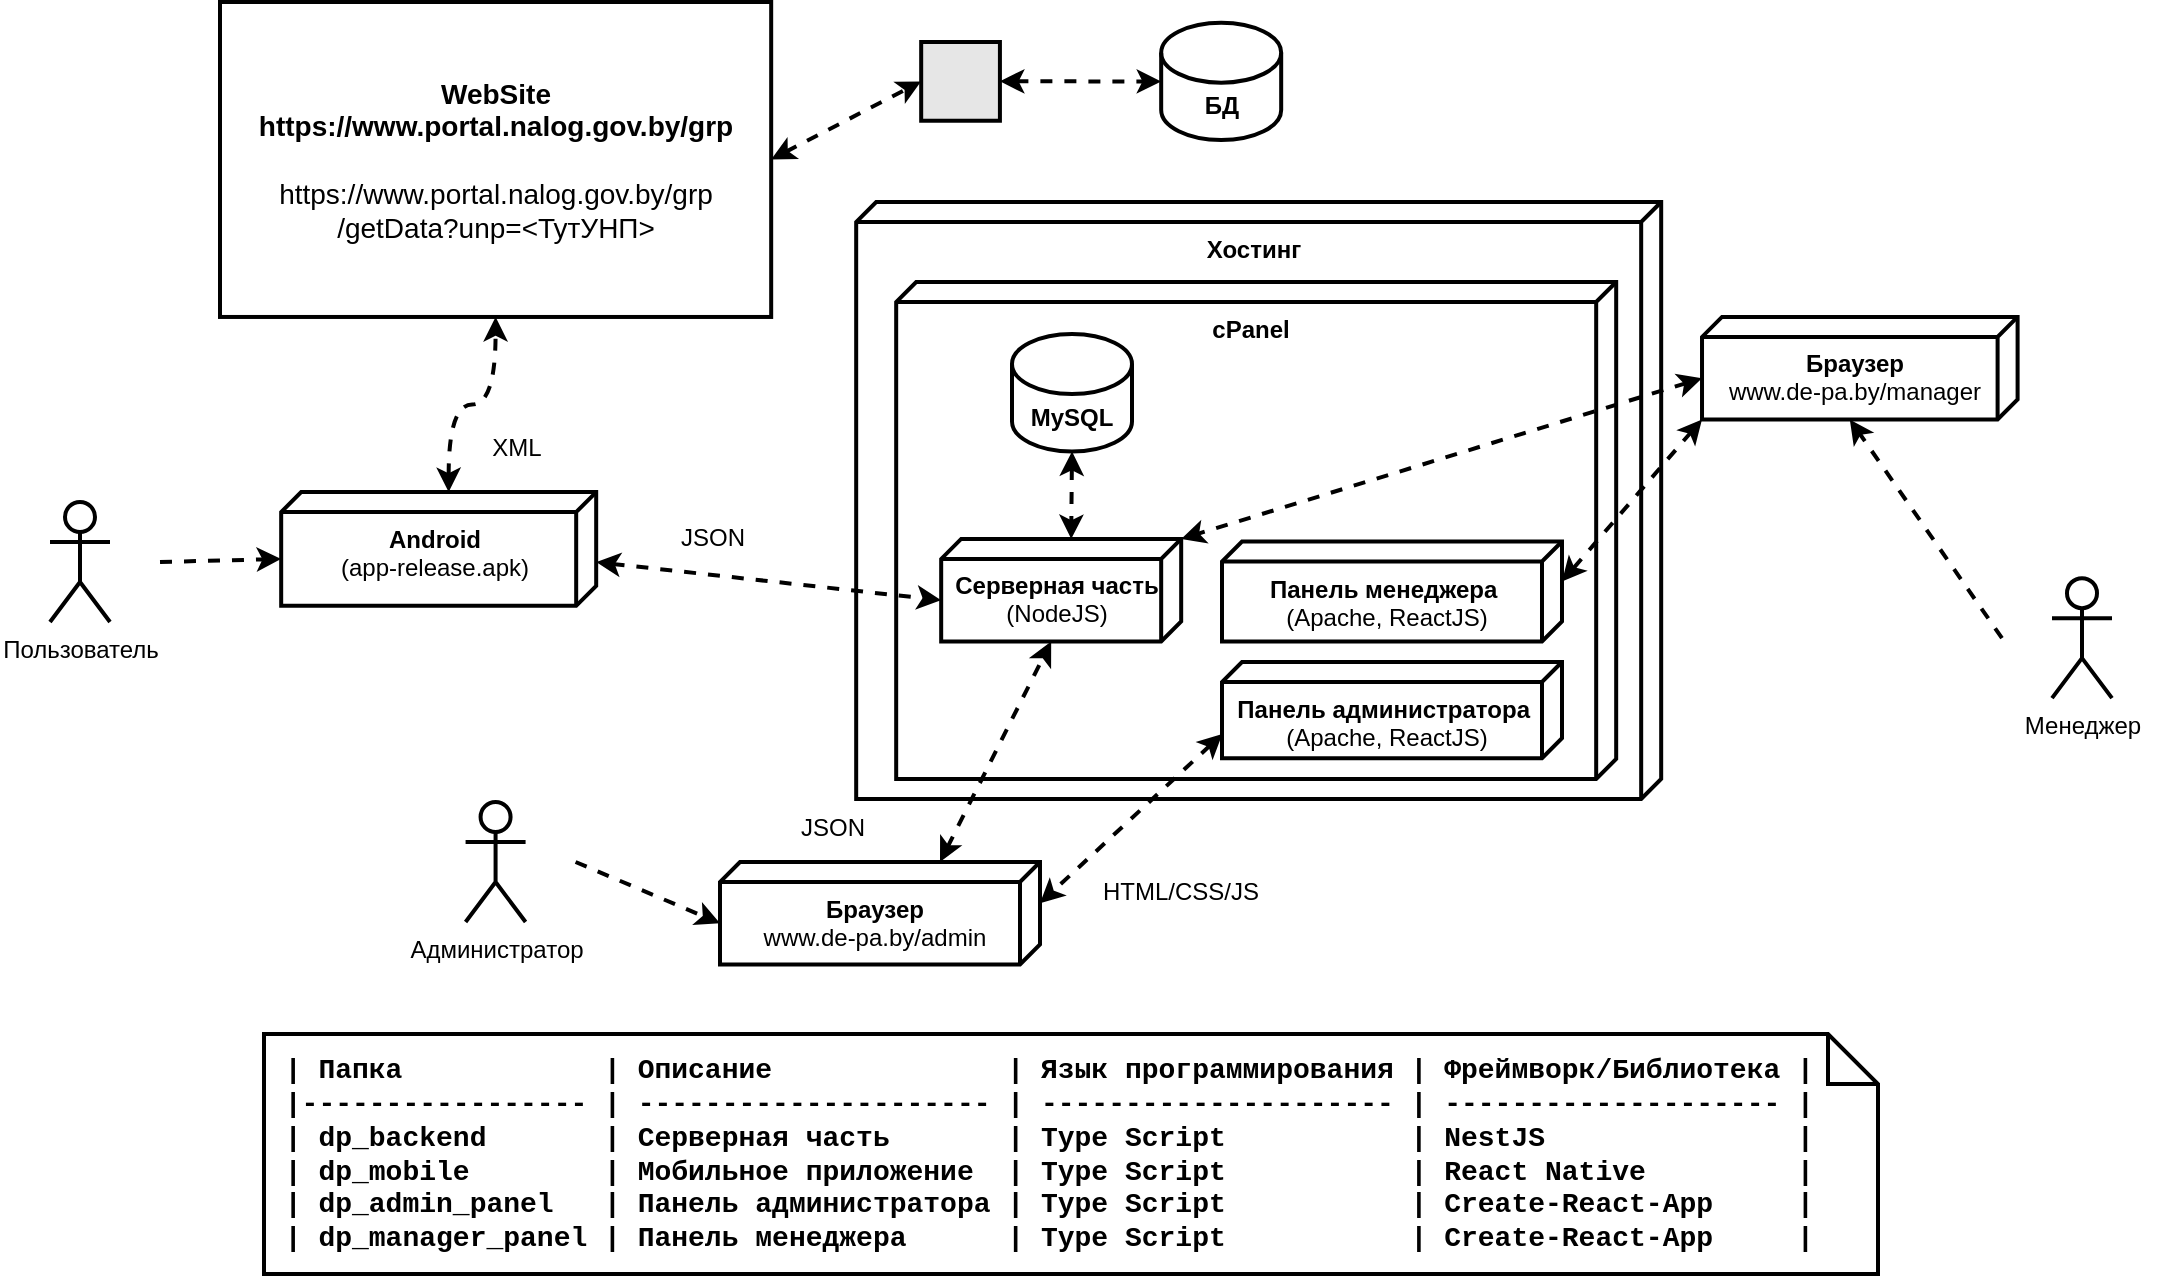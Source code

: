 <mxfile version="21.2.8" type="device">
  <diagram name="Page-1" id="FxitBaApEOWrgbqJlyL4">
    <mxGraphModel dx="1036" dy="555" grid="1" gridSize="10" guides="1" tooltips="1" connect="1" arrows="1" fold="1" page="1" pageScale="1" pageWidth="1169" pageHeight="827" math="0" shadow="0">
      <root>
        <mxCell id="0" />
        <mxCell id="1" parent="0" />
        <mxCell id="hIB5LNgimCdA9HKy_4q2-3" style="rounded=0;orthogonalLoop=1;jettySize=auto;html=1;exitX=1;exitY=0.5;exitDx=0;exitDy=0;entryX=0;entryY=0.5;entryDx=0;entryDy=0;startArrow=classic;startFill=1;dashed=1;strokeWidth=2;" parent="1" source="hIB5LNgimCdA9HKy_4q2-5" target="hIB5LNgimCdA9HKy_4q2-6" edge="1">
          <mxGeometry relative="1" as="geometry" />
        </mxCell>
        <mxCell id="hIB5LNgimCdA9HKy_4q2-5" value="&lt;b style=&quot;font-size: 14px;&quot;&gt;WebSite&lt;br&gt;&lt;/b&gt;&lt;b style=&quot;border-color: var(--border-color); font-size: 14px;&quot;&gt;https://www.portal.nalog.gov.by/grp&lt;/b&gt;&lt;b style=&quot;font-size: 14px;&quot;&gt;&lt;br&gt;&lt;/b&gt;&lt;br style=&quot;font-size: 14px;&quot;&gt;https://www.portal.nalog.gov.by/grp&lt;br style=&quot;font-size: 14px;&quot;&gt;/getData?unp=&amp;lt;ТутУНП&amp;gt;" style="rounded=0;whiteSpace=wrap;html=1;fontSize=14;strokeWidth=2;" parent="1" vertex="1">
          <mxGeometry x="159.0" y="114" width="275.59" height="157.48" as="geometry" />
        </mxCell>
        <mxCell id="hIB5LNgimCdA9HKy_4q2-60" style="edgeStyle=orthogonalEdgeStyle;rounded=0;orthogonalLoop=1;jettySize=auto;html=1;exitX=1;exitY=0.5;exitDx=0;exitDy=0;entryX=0;entryY=0.5;entryDx=0;entryDy=0;entryPerimeter=0;strokeWidth=2;dashed=1;startArrow=classic;startFill=1;" parent="1" source="hIB5LNgimCdA9HKy_4q2-6" target="hIB5LNgimCdA9HKy_4q2-59" edge="1">
          <mxGeometry relative="1" as="geometry" />
        </mxCell>
        <mxCell id="hIB5LNgimCdA9HKy_4q2-6" value="" style="rounded=0;whiteSpace=wrap;html=1;fillColor=#E6E6E6;fontSize=14;strokeWidth=2;" parent="1" vertex="1">
          <mxGeometry x="509.59" y="134" width="39.37" height="39.37" as="geometry" />
        </mxCell>
        <mxCell id="Vl5Nl2U0Ym83cMFsmwOf-1" style="rounded=0;orthogonalLoop=1;jettySize=auto;html=1;exitX=1;exitY=0.5;exitDx=0;exitDy=0;entryX=0;entryY=0;entryDx=33.445;entryDy=157.5;entryPerimeter=0;strokeWidth=2;dashed=1;" parent="1" source="hIB5LNgimCdA9HKy_4q2-9" target="hIB5LNgimCdA9HKy_4q2-29" edge="1">
          <mxGeometry relative="1" as="geometry" />
        </mxCell>
        <mxCell id="hIB5LNgimCdA9HKy_4q2-9" value="" style="rounded=0;whiteSpace=wrap;html=1;fillColor=none;strokeColor=none;" parent="1" vertex="1">
          <mxGeometry x="49" y="334" width="80" height="120" as="geometry" />
        </mxCell>
        <mxCell id="hIB5LNgimCdA9HKy_4q2-10" value="&lt;b&gt;Хостинг&lt;/b&gt;" style="verticalAlign=top;align=center;shape=cube;size=10;direction=south;html=1;boundedLbl=1;spacingLeft=5;whiteSpace=wrap;strokeWidth=2;" parent="1" vertex="1">
          <mxGeometry x="477.09" y="214" width="402.5" height="298.48" as="geometry" />
        </mxCell>
        <mxCell id="hIB5LNgimCdA9HKy_4q2-12" value="&lt;b&gt;cPanel&lt;/b&gt;" style="verticalAlign=top;align=center;shape=cube;size=10;direction=south;fontStyle=0;html=1;boundedLbl=1;spacingLeft=5;whiteSpace=wrap;strokeWidth=2;" parent="1" vertex="1">
          <mxGeometry x="497.09" y="254" width="360" height="248.48" as="geometry" />
        </mxCell>
        <mxCell id="hIB5LNgimCdA9HKy_4q2-15" value="&lt;b&gt;Серверная часть&lt;/b&gt;&lt;br&gt;(NodeJS)&lt;br&gt;" style="verticalAlign=top;align=center;shape=cube;size=10;direction=south;html=1;boundedLbl=1;spacingLeft=5;whiteSpace=wrap;strokeWidth=2;" parent="1" vertex="1">
          <mxGeometry x="519.59" y="382.48" width="120" height="51.26" as="geometry" />
        </mxCell>
        <mxCell id="7-XOzqe8eWKMpxP6fuZY-2" style="rounded=0;orthogonalLoop=1;jettySize=auto;html=1;exitX=0.5;exitY=1;exitDx=0;exitDy=0;exitPerimeter=0;entryX=0;entryY=0;entryDx=0;entryDy=55;entryPerimeter=0;dashed=1;startArrow=classic;startFill=1;strokeWidth=2;" parent="1" source="hIB5LNgimCdA9HKy_4q2-21" target="hIB5LNgimCdA9HKy_4q2-15" edge="1">
          <mxGeometry relative="1" as="geometry" />
        </mxCell>
        <mxCell id="hIB5LNgimCdA9HKy_4q2-21" value="MySQL" style="shape=cylinder3;whiteSpace=wrap;html=1;boundedLbl=1;backgroundOutline=1;size=15;strokeWidth=2;fontStyle=1" parent="1" vertex="1">
          <mxGeometry x="555" y="280" width="60" height="58.74" as="geometry" />
        </mxCell>
        <mxCell id="hIB5LNgimCdA9HKy_4q2-27" value="Пользователь" style="shape=umlActor;verticalLabelPosition=bottom;verticalAlign=top;html=1;strokeWidth=2;" parent="1" vertex="1">
          <mxGeometry x="74" y="364" width="30" height="60" as="geometry" />
        </mxCell>
        <mxCell id="hIB5LNgimCdA9HKy_4q2-28" style="rounded=0;orthogonalLoop=1;jettySize=auto;html=1;exitX=0;exitY=0;exitDx=35;exitDy=0;exitPerimeter=0;entryX=0;entryY=0;entryDx=30.63;entryDy=120;entryPerimeter=0;strokeWidth=2;startArrow=classic;startFill=1;dashed=1;" parent="1" source="hIB5LNgimCdA9HKy_4q2-29" target="hIB5LNgimCdA9HKy_4q2-15" edge="1">
          <mxGeometry relative="1" as="geometry" />
        </mxCell>
        <mxCell id="7-XOzqe8eWKMpxP6fuZY-1" style="edgeStyle=orthogonalEdgeStyle;rounded=0;orthogonalLoop=1;jettySize=auto;html=1;exitX=0;exitY=0;exitDx=0;exitDy=73.75;exitPerimeter=0;entryX=0.5;entryY=1;entryDx=0;entryDy=0;elbow=vertical;curved=1;dashed=1;strokeWidth=2;startArrow=classic;startFill=1;" parent="1" source="hIB5LNgimCdA9HKy_4q2-29" target="hIB5LNgimCdA9HKy_4q2-5" edge="1">
          <mxGeometry relative="1" as="geometry" />
        </mxCell>
        <mxCell id="hIB5LNgimCdA9HKy_4q2-29" value="&lt;span&gt;Android&lt;/span&gt;&lt;br&gt;&lt;span style=&quot;font-weight: normal;&quot;&gt;(app-release.apk)&lt;/span&gt;" style="verticalAlign=top;align=center;shape=cube;size=10;direction=south;html=1;boundedLbl=1;spacingLeft=5;whiteSpace=wrap;strokeWidth=2;fontStyle=1" parent="1" vertex="1">
          <mxGeometry x="189.59" y="359.04" width="157.5" height="56.89" as="geometry" />
        </mxCell>
        <mxCell id="Vl5Nl2U0Ym83cMFsmwOf-7" style="rounded=0;orthogonalLoop=1;jettySize=auto;html=1;exitX=0;exitY=0;exitDx=0;exitDy=50;exitPerimeter=0;entryX=0;entryY=0;entryDx=51.26;entryDy=65;entryPerimeter=0;dashed=1;strokeWidth=2;startArrow=classic;startFill=1;" parent="1" source="hIB5LNgimCdA9HKy_4q2-33" target="hIB5LNgimCdA9HKy_4q2-15" edge="1">
          <mxGeometry relative="1" as="geometry" />
        </mxCell>
        <mxCell id="hIB5LNgimCdA9HKy_4q2-33" value="&lt;b&gt;Браузер&lt;/b&gt;&lt;br&gt;www.de-pa.by/admin" style="verticalAlign=top;align=center;shape=cube;size=10;direction=south;html=1;boundedLbl=1;spacingLeft=5;whiteSpace=wrap;strokeWidth=2;" parent="1" vertex="1">
          <mxGeometry x="409" y="544" width="160" height="51.26" as="geometry" />
        </mxCell>
        <mxCell id="hIB5LNgimCdA9HKy_4q2-34" style="rounded=0;orthogonalLoop=1;jettySize=auto;html=1;exitX=0.75;exitY=0.999;exitDx=0;exitDy=0;exitPerimeter=0;entryX=0;entryY=0;entryDx=20.63;entryDy=0;entryPerimeter=0;endArrow=classic;endFill=1;startArrow=classic;startFill=1;strokeWidth=2;dashed=1;" parent="1" source="hIB5LNgimCdA9HKy_4q2-36" target="hIB5LNgimCdA9HKy_4q2-33" edge="1">
          <mxGeometry relative="1" as="geometry" />
        </mxCell>
        <mxCell id="hIB5LNgimCdA9HKy_4q2-36" value="&lt;b&gt;Панель администратора&amp;nbsp;&lt;/b&gt;&lt;br&gt;(Apache, ReactJS)" style="verticalAlign=top;align=center;shape=cube;size=10;direction=south;html=1;boundedLbl=1;spacingLeft=5;whiteSpace=wrap;strokeWidth=2;" parent="1" vertex="1">
          <mxGeometry x="660" y="444" width="170" height="48.07" as="geometry" />
        </mxCell>
        <mxCell id="hIB5LNgimCdA9HKy_4q2-37" value="HTML/CSS/JS" style="text;html=1;align=center;verticalAlign=middle;resizable=0;points=[];autosize=1;strokeColor=none;fillColor=none;" parent="1" vertex="1">
          <mxGeometry x="589.0" y="544" width="100" height="30" as="geometry" />
        </mxCell>
        <mxCell id="hIB5LNgimCdA9HKy_4q2-38" value="XML" style="text;html=1;align=center;verticalAlign=middle;resizable=0;points=[];autosize=1;strokeColor=none;fillColor=none;" parent="1" vertex="1">
          <mxGeometry x="282.38" y="322.48" width="50" height="30" as="geometry" />
        </mxCell>
        <mxCell id="hIB5LNgimCdA9HKy_4q2-39" value="JSON" style="text;html=1;align=center;verticalAlign=middle;resizable=0;points=[];autosize=1;strokeColor=none;fillColor=none;" parent="1" vertex="1">
          <mxGeometry x="374.59" y="366.85" width="60" height="30" as="geometry" />
        </mxCell>
        <mxCell id="hIB5LNgimCdA9HKy_4q2-59" value="БД" style="shape=cylinder3;whiteSpace=wrap;html=1;boundedLbl=1;backgroundOutline=1;size=15;strokeWidth=2;fontStyle=1" parent="1" vertex="1">
          <mxGeometry x="629.59" y="124.32" width="60" height="58.74" as="geometry" />
        </mxCell>
        <mxCell id="Lu5ajcYRGLBPHuqTfaXb-2" value="&amp;nbsp;| Папка&amp;nbsp; &amp;nbsp; &amp;nbsp; &amp;nbsp; &amp;nbsp; &amp;nbsp; | Описание&amp;nbsp; &amp;nbsp; &amp;nbsp; &amp;nbsp; &amp;nbsp; &amp;nbsp; &amp;nbsp; | Язык программирования | Фреймворк/Библиотека |&lt;br&gt;&amp;nbsp;|----------------- | --------------------- | --------------------- | -------------------- |&amp;nbsp;&lt;br&gt;&amp;nbsp;| dp_backend&amp;nbsp; &amp;nbsp; &amp;nbsp; &amp;nbsp;| Серверная часть&amp;nbsp; &amp;nbsp; &amp;nbsp; &amp;nbsp;| Type Script&amp;nbsp; &amp;nbsp; &amp;nbsp; &amp;nbsp; &amp;nbsp; &amp;nbsp;| NestJS&amp;nbsp; &amp;nbsp; &amp;nbsp; &amp;nbsp; &amp;nbsp; &amp;nbsp; &amp;nbsp; &amp;nbsp;|&lt;br style=&quot;font-size: 14px;&quot;&gt;&amp;nbsp;| dp_mobile&amp;nbsp; &amp;nbsp; &amp;nbsp; &amp;nbsp; | Мобильное приложение&amp;nbsp; | Type Script&amp;nbsp; &amp;nbsp; &amp;nbsp; &amp;nbsp; &amp;nbsp; &amp;nbsp;| React Native&amp;nbsp; &amp;nbsp; &amp;nbsp; &amp;nbsp; &amp;nbsp;|&lt;br style=&quot;font-size: 14px;&quot;&gt;&amp;nbsp;| dp_admin_panel&amp;nbsp; &amp;nbsp;| Панель администратора | Type Script&amp;nbsp; &amp;nbsp; &amp;nbsp; &amp;nbsp; &amp;nbsp; &amp;nbsp;| Create-React-App&amp;nbsp; &amp;nbsp; &amp;nbsp;|&lt;br&gt;&amp;nbsp;| dp_manager_panel | Панель менеджера&amp;nbsp; &amp;nbsp; &amp;nbsp; | Type Script&amp;nbsp; &amp;nbsp; &amp;nbsp; &amp;nbsp; &amp;nbsp; &amp;nbsp;| Create-React-App&amp;nbsp; &amp;nbsp; &amp;nbsp;|" style="shape=note2;boundedLbl=1;whiteSpace=wrap;html=1;size=25;verticalAlign=middle;align=left;strokeWidth=2;fontFamily=Courier New;labelPosition=center;verticalLabelPosition=middle;fontStyle=1;fontSize=14;" parent="1" vertex="1">
          <mxGeometry x="181" y="630" width="807" height="120" as="geometry" />
        </mxCell>
        <mxCell id="Vl5Nl2U0Ym83cMFsmwOf-15" style="rounded=0;orthogonalLoop=1;jettySize=auto;html=1;exitX=1;exitY=0.5;exitDx=0;exitDy=0;entryX=0;entryY=0;entryDx=30.63;entryDy=160;entryPerimeter=0;strokeWidth=2;dashed=1;" parent="1" source="Vl5Nl2U0Ym83cMFsmwOf-3" target="hIB5LNgimCdA9HKy_4q2-33" edge="1">
          <mxGeometry relative="1" as="geometry" />
        </mxCell>
        <mxCell id="Vl5Nl2U0Ym83cMFsmwOf-3" value="" style="rounded=0;whiteSpace=wrap;html=1;fillColor=none;strokeColor=none;" parent="1" vertex="1">
          <mxGeometry x="256.79" y="484" width="80" height="120" as="geometry" />
        </mxCell>
        <mxCell id="Vl5Nl2U0Ym83cMFsmwOf-4" value="Администратор" style="shape=umlActor;verticalLabelPosition=bottom;verticalAlign=top;html=1;strokeWidth=2;" parent="1" vertex="1">
          <mxGeometry x="281.79" y="514" width="30" height="60" as="geometry" />
        </mxCell>
        <mxCell id="Vl5Nl2U0Ym83cMFsmwOf-5" value="&lt;b&gt;Панель менеджера&amp;nbsp;&lt;/b&gt;&lt;br&gt;(Apache, ReactJS)" style="verticalAlign=top;align=center;shape=cube;size=10;direction=south;html=1;boundedLbl=1;spacingLeft=5;whiteSpace=wrap;strokeWidth=2;" parent="1" vertex="1">
          <mxGeometry x="660" y="383.74" width="170" height="50" as="geometry" />
        </mxCell>
        <mxCell id="Vl5Nl2U0Ym83cMFsmwOf-8" value="JSON" style="text;html=1;align=center;verticalAlign=middle;resizable=0;points=[];autosize=1;strokeColor=none;fillColor=none;" parent="1" vertex="1">
          <mxGeometry x="434.59" y="512.48" width="60" height="30" as="geometry" />
        </mxCell>
        <mxCell id="Vl5Nl2U0Ym83cMFsmwOf-21" style="rounded=0;orthogonalLoop=1;jettySize=auto;html=1;exitX=0;exitY=0.5;exitDx=0;exitDy=0;entryX=0;entryY=0;entryDx=51.26;entryDy=83.895;entryPerimeter=0;dashed=1;strokeWidth=2;" parent="1" source="Vl5Nl2U0Ym83cMFsmwOf-10" target="Vl5Nl2U0Ym83cMFsmwOf-14" edge="1">
          <mxGeometry relative="1" as="geometry" />
        </mxCell>
        <mxCell id="Vl5Nl2U0Ym83cMFsmwOf-10" value="" style="rounded=0;whiteSpace=wrap;html=1;fillColor=none;strokeColor=none;" parent="1" vertex="1">
          <mxGeometry x="1050" y="372.07" width="80" height="120" as="geometry" />
        </mxCell>
        <mxCell id="Vl5Nl2U0Ym83cMFsmwOf-11" value="Менеджер" style="shape=umlActor;verticalLabelPosition=bottom;verticalAlign=top;html=1;strokeWidth=2;" parent="1" vertex="1">
          <mxGeometry x="1075" y="402.07" width="30" height="60" as="geometry" />
        </mxCell>
        <mxCell id="Vl5Nl2U0Ym83cMFsmwOf-16" style="rounded=0;orthogonalLoop=1;jettySize=auto;html=1;exitX=0;exitY=0;exitDx=30.63;exitDy=157.79;exitPerimeter=0;entryX=0;entryY=0;entryDx=0;entryDy=0;entryPerimeter=0;strokeWidth=2;dashed=1;startArrow=classic;startFill=1;" parent="1" source="Vl5Nl2U0Ym83cMFsmwOf-14" target="hIB5LNgimCdA9HKy_4q2-15" edge="1">
          <mxGeometry relative="1" as="geometry" />
        </mxCell>
        <mxCell id="Vl5Nl2U0Ym83cMFsmwOf-17" style="rounded=0;orthogonalLoop=1;jettySize=auto;html=1;exitX=1;exitY=1;exitDx=0;exitDy=0;exitPerimeter=0;entryX=0;entryY=0;entryDx=20;entryDy=0;entryPerimeter=0;dashed=1;strokeWidth=2;startArrow=classic;startFill=1;" parent="1" source="Vl5Nl2U0Ym83cMFsmwOf-14" target="Vl5Nl2U0Ym83cMFsmwOf-5" edge="1">
          <mxGeometry relative="1" as="geometry" />
        </mxCell>
        <mxCell id="Vl5Nl2U0Ym83cMFsmwOf-14" value="&lt;b&gt;Браузер&lt;/b&gt;&lt;br&gt;www.de-pa.by/manager" style="verticalAlign=top;align=center;shape=cube;size=10;direction=south;html=1;boundedLbl=1;spacingLeft=5;whiteSpace=wrap;strokeWidth=2;" parent="1" vertex="1">
          <mxGeometry x="900.01" y="271.48" width="157.79" height="51.26" as="geometry" />
        </mxCell>
      </root>
    </mxGraphModel>
  </diagram>
</mxfile>
